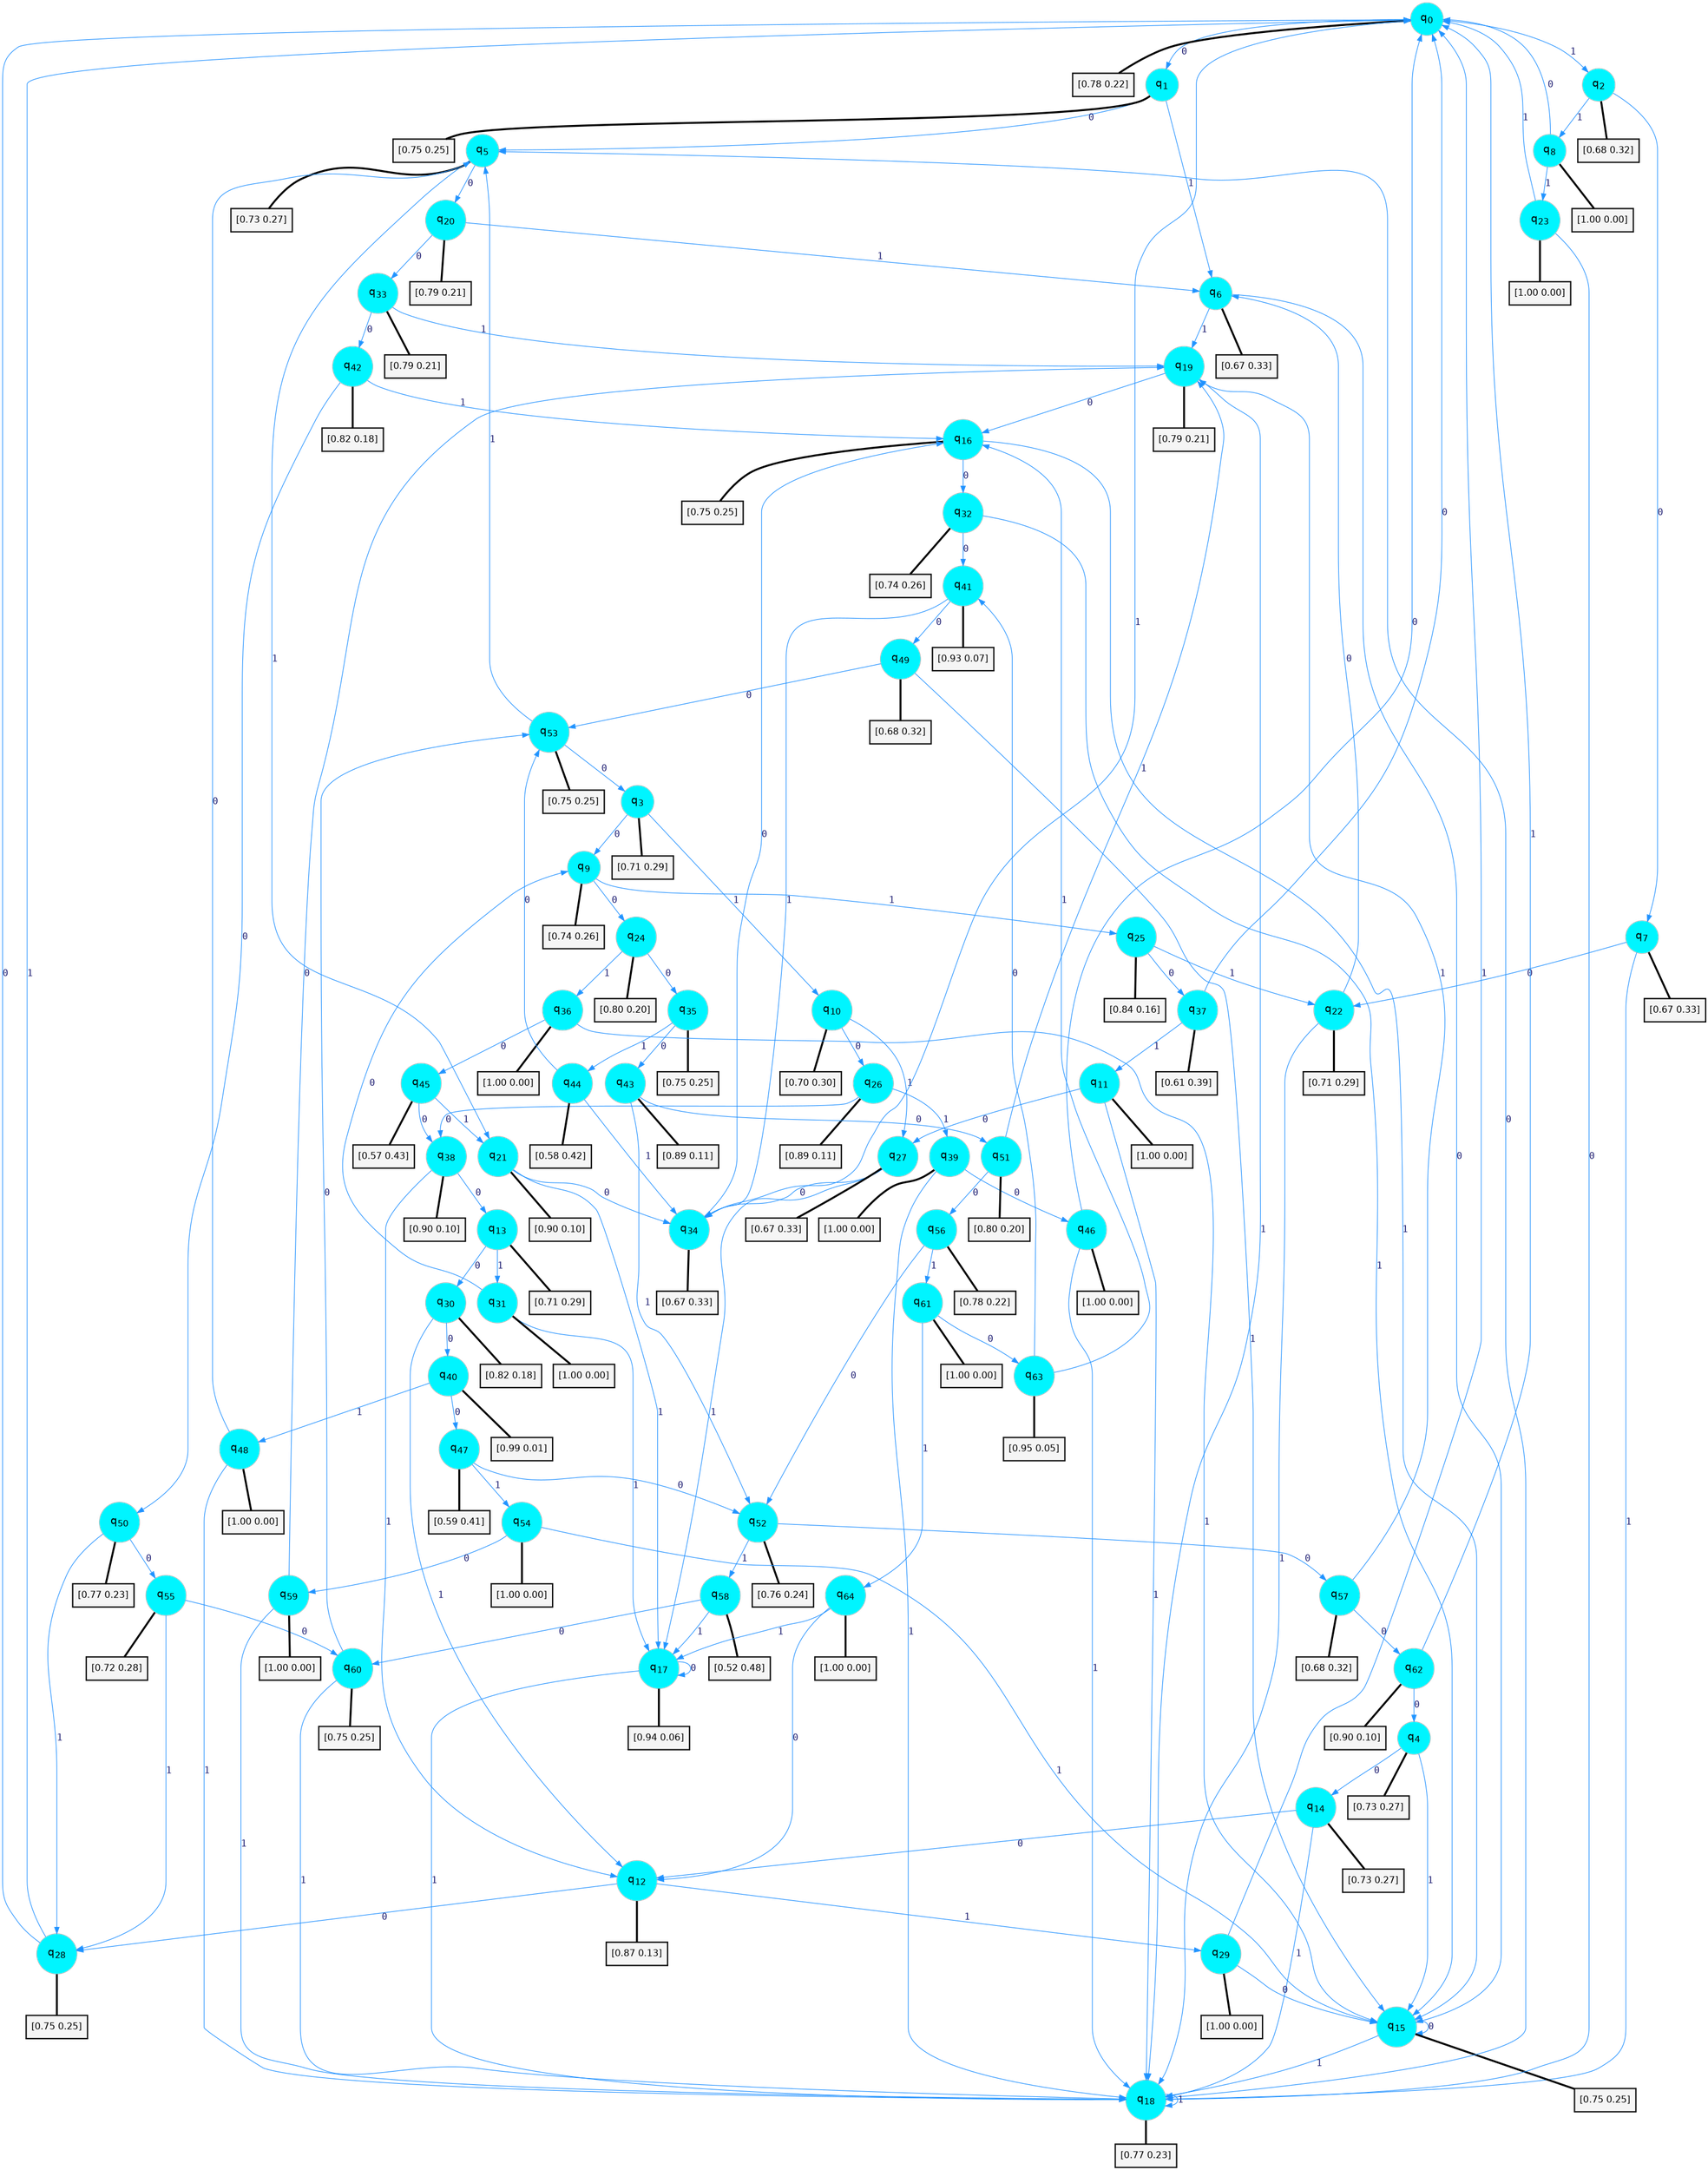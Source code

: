 digraph G {
graph [
bgcolor=transparent, dpi=300, rankdir=TD, size="40,25"];
node [
color=gray, fillcolor=turquoise1, fontcolor=black, fontname=Helvetica, fontsize=16, fontweight=bold, shape=circle, style=filled];
edge [
arrowsize=1, color=dodgerblue1, fontcolor=midnightblue, fontname=courier, fontweight=bold, penwidth=1, style=solid, weight=20];
0[label=<q<SUB>0</SUB>>];
1[label=<q<SUB>1</SUB>>];
2[label=<q<SUB>2</SUB>>];
3[label=<q<SUB>3</SUB>>];
4[label=<q<SUB>4</SUB>>];
5[label=<q<SUB>5</SUB>>];
6[label=<q<SUB>6</SUB>>];
7[label=<q<SUB>7</SUB>>];
8[label=<q<SUB>8</SUB>>];
9[label=<q<SUB>9</SUB>>];
10[label=<q<SUB>10</SUB>>];
11[label=<q<SUB>11</SUB>>];
12[label=<q<SUB>12</SUB>>];
13[label=<q<SUB>13</SUB>>];
14[label=<q<SUB>14</SUB>>];
15[label=<q<SUB>15</SUB>>];
16[label=<q<SUB>16</SUB>>];
17[label=<q<SUB>17</SUB>>];
18[label=<q<SUB>18</SUB>>];
19[label=<q<SUB>19</SUB>>];
20[label=<q<SUB>20</SUB>>];
21[label=<q<SUB>21</SUB>>];
22[label=<q<SUB>22</SUB>>];
23[label=<q<SUB>23</SUB>>];
24[label=<q<SUB>24</SUB>>];
25[label=<q<SUB>25</SUB>>];
26[label=<q<SUB>26</SUB>>];
27[label=<q<SUB>27</SUB>>];
28[label=<q<SUB>28</SUB>>];
29[label=<q<SUB>29</SUB>>];
30[label=<q<SUB>30</SUB>>];
31[label=<q<SUB>31</SUB>>];
32[label=<q<SUB>32</SUB>>];
33[label=<q<SUB>33</SUB>>];
34[label=<q<SUB>34</SUB>>];
35[label=<q<SUB>35</SUB>>];
36[label=<q<SUB>36</SUB>>];
37[label=<q<SUB>37</SUB>>];
38[label=<q<SUB>38</SUB>>];
39[label=<q<SUB>39</SUB>>];
40[label=<q<SUB>40</SUB>>];
41[label=<q<SUB>41</SUB>>];
42[label=<q<SUB>42</SUB>>];
43[label=<q<SUB>43</SUB>>];
44[label=<q<SUB>44</SUB>>];
45[label=<q<SUB>45</SUB>>];
46[label=<q<SUB>46</SUB>>];
47[label=<q<SUB>47</SUB>>];
48[label=<q<SUB>48</SUB>>];
49[label=<q<SUB>49</SUB>>];
50[label=<q<SUB>50</SUB>>];
51[label=<q<SUB>51</SUB>>];
52[label=<q<SUB>52</SUB>>];
53[label=<q<SUB>53</SUB>>];
54[label=<q<SUB>54</SUB>>];
55[label=<q<SUB>55</SUB>>];
56[label=<q<SUB>56</SUB>>];
57[label=<q<SUB>57</SUB>>];
58[label=<q<SUB>58</SUB>>];
59[label=<q<SUB>59</SUB>>];
60[label=<q<SUB>60</SUB>>];
61[label=<q<SUB>61</SUB>>];
62[label=<q<SUB>62</SUB>>];
63[label=<q<SUB>63</SUB>>];
64[label=<q<SUB>64</SUB>>];
65[label="[0.78 0.22]", shape=box,fontcolor=black, fontname=Helvetica, fontsize=14, penwidth=2, fillcolor=whitesmoke,color=black];
66[label="[0.75 0.25]", shape=box,fontcolor=black, fontname=Helvetica, fontsize=14, penwidth=2, fillcolor=whitesmoke,color=black];
67[label="[0.68 0.32]", shape=box,fontcolor=black, fontname=Helvetica, fontsize=14, penwidth=2, fillcolor=whitesmoke,color=black];
68[label="[0.71 0.29]", shape=box,fontcolor=black, fontname=Helvetica, fontsize=14, penwidth=2, fillcolor=whitesmoke,color=black];
69[label="[0.73 0.27]", shape=box,fontcolor=black, fontname=Helvetica, fontsize=14, penwidth=2, fillcolor=whitesmoke,color=black];
70[label="[0.73 0.27]", shape=box,fontcolor=black, fontname=Helvetica, fontsize=14, penwidth=2, fillcolor=whitesmoke,color=black];
71[label="[0.67 0.33]", shape=box,fontcolor=black, fontname=Helvetica, fontsize=14, penwidth=2, fillcolor=whitesmoke,color=black];
72[label="[0.67 0.33]", shape=box,fontcolor=black, fontname=Helvetica, fontsize=14, penwidth=2, fillcolor=whitesmoke,color=black];
73[label="[1.00 0.00]", shape=box,fontcolor=black, fontname=Helvetica, fontsize=14, penwidth=2, fillcolor=whitesmoke,color=black];
74[label="[0.74 0.26]", shape=box,fontcolor=black, fontname=Helvetica, fontsize=14, penwidth=2, fillcolor=whitesmoke,color=black];
75[label="[0.70 0.30]", shape=box,fontcolor=black, fontname=Helvetica, fontsize=14, penwidth=2, fillcolor=whitesmoke,color=black];
76[label="[1.00 0.00]", shape=box,fontcolor=black, fontname=Helvetica, fontsize=14, penwidth=2, fillcolor=whitesmoke,color=black];
77[label="[0.87 0.13]", shape=box,fontcolor=black, fontname=Helvetica, fontsize=14, penwidth=2, fillcolor=whitesmoke,color=black];
78[label="[0.71 0.29]", shape=box,fontcolor=black, fontname=Helvetica, fontsize=14, penwidth=2, fillcolor=whitesmoke,color=black];
79[label="[0.73 0.27]", shape=box,fontcolor=black, fontname=Helvetica, fontsize=14, penwidth=2, fillcolor=whitesmoke,color=black];
80[label="[0.75 0.25]", shape=box,fontcolor=black, fontname=Helvetica, fontsize=14, penwidth=2, fillcolor=whitesmoke,color=black];
81[label="[0.75 0.25]", shape=box,fontcolor=black, fontname=Helvetica, fontsize=14, penwidth=2, fillcolor=whitesmoke,color=black];
82[label="[0.94 0.06]", shape=box,fontcolor=black, fontname=Helvetica, fontsize=14, penwidth=2, fillcolor=whitesmoke,color=black];
83[label="[0.77 0.23]", shape=box,fontcolor=black, fontname=Helvetica, fontsize=14, penwidth=2, fillcolor=whitesmoke,color=black];
84[label="[0.79 0.21]", shape=box,fontcolor=black, fontname=Helvetica, fontsize=14, penwidth=2, fillcolor=whitesmoke,color=black];
85[label="[0.79 0.21]", shape=box,fontcolor=black, fontname=Helvetica, fontsize=14, penwidth=2, fillcolor=whitesmoke,color=black];
86[label="[0.90 0.10]", shape=box,fontcolor=black, fontname=Helvetica, fontsize=14, penwidth=2, fillcolor=whitesmoke,color=black];
87[label="[0.71 0.29]", shape=box,fontcolor=black, fontname=Helvetica, fontsize=14, penwidth=2, fillcolor=whitesmoke,color=black];
88[label="[1.00 0.00]", shape=box,fontcolor=black, fontname=Helvetica, fontsize=14, penwidth=2, fillcolor=whitesmoke,color=black];
89[label="[0.80 0.20]", shape=box,fontcolor=black, fontname=Helvetica, fontsize=14, penwidth=2, fillcolor=whitesmoke,color=black];
90[label="[0.84 0.16]", shape=box,fontcolor=black, fontname=Helvetica, fontsize=14, penwidth=2, fillcolor=whitesmoke,color=black];
91[label="[0.89 0.11]", shape=box,fontcolor=black, fontname=Helvetica, fontsize=14, penwidth=2, fillcolor=whitesmoke,color=black];
92[label="[0.67 0.33]", shape=box,fontcolor=black, fontname=Helvetica, fontsize=14, penwidth=2, fillcolor=whitesmoke,color=black];
93[label="[0.75 0.25]", shape=box,fontcolor=black, fontname=Helvetica, fontsize=14, penwidth=2, fillcolor=whitesmoke,color=black];
94[label="[1.00 0.00]", shape=box,fontcolor=black, fontname=Helvetica, fontsize=14, penwidth=2, fillcolor=whitesmoke,color=black];
95[label="[0.82 0.18]", shape=box,fontcolor=black, fontname=Helvetica, fontsize=14, penwidth=2, fillcolor=whitesmoke,color=black];
96[label="[1.00 0.00]", shape=box,fontcolor=black, fontname=Helvetica, fontsize=14, penwidth=2, fillcolor=whitesmoke,color=black];
97[label="[0.74 0.26]", shape=box,fontcolor=black, fontname=Helvetica, fontsize=14, penwidth=2, fillcolor=whitesmoke,color=black];
98[label="[0.79 0.21]", shape=box,fontcolor=black, fontname=Helvetica, fontsize=14, penwidth=2, fillcolor=whitesmoke,color=black];
99[label="[0.67 0.33]", shape=box,fontcolor=black, fontname=Helvetica, fontsize=14, penwidth=2, fillcolor=whitesmoke,color=black];
100[label="[0.75 0.25]", shape=box,fontcolor=black, fontname=Helvetica, fontsize=14, penwidth=2, fillcolor=whitesmoke,color=black];
101[label="[1.00 0.00]", shape=box,fontcolor=black, fontname=Helvetica, fontsize=14, penwidth=2, fillcolor=whitesmoke,color=black];
102[label="[0.61 0.39]", shape=box,fontcolor=black, fontname=Helvetica, fontsize=14, penwidth=2, fillcolor=whitesmoke,color=black];
103[label="[0.90 0.10]", shape=box,fontcolor=black, fontname=Helvetica, fontsize=14, penwidth=2, fillcolor=whitesmoke,color=black];
104[label="[1.00 0.00]", shape=box,fontcolor=black, fontname=Helvetica, fontsize=14, penwidth=2, fillcolor=whitesmoke,color=black];
105[label="[0.99 0.01]", shape=box,fontcolor=black, fontname=Helvetica, fontsize=14, penwidth=2, fillcolor=whitesmoke,color=black];
106[label="[0.93 0.07]", shape=box,fontcolor=black, fontname=Helvetica, fontsize=14, penwidth=2, fillcolor=whitesmoke,color=black];
107[label="[0.82 0.18]", shape=box,fontcolor=black, fontname=Helvetica, fontsize=14, penwidth=2, fillcolor=whitesmoke,color=black];
108[label="[0.89 0.11]", shape=box,fontcolor=black, fontname=Helvetica, fontsize=14, penwidth=2, fillcolor=whitesmoke,color=black];
109[label="[0.58 0.42]", shape=box,fontcolor=black, fontname=Helvetica, fontsize=14, penwidth=2, fillcolor=whitesmoke,color=black];
110[label="[0.57 0.43]", shape=box,fontcolor=black, fontname=Helvetica, fontsize=14, penwidth=2, fillcolor=whitesmoke,color=black];
111[label="[1.00 0.00]", shape=box,fontcolor=black, fontname=Helvetica, fontsize=14, penwidth=2, fillcolor=whitesmoke,color=black];
112[label="[0.59 0.41]", shape=box,fontcolor=black, fontname=Helvetica, fontsize=14, penwidth=2, fillcolor=whitesmoke,color=black];
113[label="[1.00 0.00]", shape=box,fontcolor=black, fontname=Helvetica, fontsize=14, penwidth=2, fillcolor=whitesmoke,color=black];
114[label="[0.68 0.32]", shape=box,fontcolor=black, fontname=Helvetica, fontsize=14, penwidth=2, fillcolor=whitesmoke,color=black];
115[label="[0.77 0.23]", shape=box,fontcolor=black, fontname=Helvetica, fontsize=14, penwidth=2, fillcolor=whitesmoke,color=black];
116[label="[0.80 0.20]", shape=box,fontcolor=black, fontname=Helvetica, fontsize=14, penwidth=2, fillcolor=whitesmoke,color=black];
117[label="[0.76 0.24]", shape=box,fontcolor=black, fontname=Helvetica, fontsize=14, penwidth=2, fillcolor=whitesmoke,color=black];
118[label="[0.75 0.25]", shape=box,fontcolor=black, fontname=Helvetica, fontsize=14, penwidth=2, fillcolor=whitesmoke,color=black];
119[label="[1.00 0.00]", shape=box,fontcolor=black, fontname=Helvetica, fontsize=14, penwidth=2, fillcolor=whitesmoke,color=black];
120[label="[0.72 0.28]", shape=box,fontcolor=black, fontname=Helvetica, fontsize=14, penwidth=2, fillcolor=whitesmoke,color=black];
121[label="[0.78 0.22]", shape=box,fontcolor=black, fontname=Helvetica, fontsize=14, penwidth=2, fillcolor=whitesmoke,color=black];
122[label="[0.68 0.32]", shape=box,fontcolor=black, fontname=Helvetica, fontsize=14, penwidth=2, fillcolor=whitesmoke,color=black];
123[label="[0.52 0.48]", shape=box,fontcolor=black, fontname=Helvetica, fontsize=14, penwidth=2, fillcolor=whitesmoke,color=black];
124[label="[1.00 0.00]", shape=box,fontcolor=black, fontname=Helvetica, fontsize=14, penwidth=2, fillcolor=whitesmoke,color=black];
125[label="[0.75 0.25]", shape=box,fontcolor=black, fontname=Helvetica, fontsize=14, penwidth=2, fillcolor=whitesmoke,color=black];
126[label="[1.00 0.00]", shape=box,fontcolor=black, fontname=Helvetica, fontsize=14, penwidth=2, fillcolor=whitesmoke,color=black];
127[label="[0.90 0.10]", shape=box,fontcolor=black, fontname=Helvetica, fontsize=14, penwidth=2, fillcolor=whitesmoke,color=black];
128[label="[0.95 0.05]", shape=box,fontcolor=black, fontname=Helvetica, fontsize=14, penwidth=2, fillcolor=whitesmoke,color=black];
129[label="[1.00 0.00]", shape=box,fontcolor=black, fontname=Helvetica, fontsize=14, penwidth=2, fillcolor=whitesmoke,color=black];
0->1 [label=0];
0->2 [label=1];
0->65 [arrowhead=none, penwidth=3,color=black];
1->5 [label=0];
1->6 [label=1];
1->66 [arrowhead=none, penwidth=3,color=black];
2->7 [label=0];
2->8 [label=1];
2->67 [arrowhead=none, penwidth=3,color=black];
3->9 [label=0];
3->10 [label=1];
3->68 [arrowhead=none, penwidth=3,color=black];
4->14 [label=0];
4->15 [label=1];
4->69 [arrowhead=none, penwidth=3,color=black];
5->20 [label=0];
5->21 [label=1];
5->70 [arrowhead=none, penwidth=3,color=black];
6->15 [label=0];
6->19 [label=1];
6->71 [arrowhead=none, penwidth=3,color=black];
7->22 [label=0];
7->18 [label=1];
7->72 [arrowhead=none, penwidth=3,color=black];
8->0 [label=0];
8->23 [label=1];
8->73 [arrowhead=none, penwidth=3,color=black];
9->24 [label=0];
9->25 [label=1];
9->74 [arrowhead=none, penwidth=3,color=black];
10->26 [label=0];
10->27 [label=1];
10->75 [arrowhead=none, penwidth=3,color=black];
11->27 [label=0];
11->18 [label=1];
11->76 [arrowhead=none, penwidth=3,color=black];
12->28 [label=0];
12->29 [label=1];
12->77 [arrowhead=none, penwidth=3,color=black];
13->30 [label=0];
13->31 [label=1];
13->78 [arrowhead=none, penwidth=3,color=black];
14->12 [label=0];
14->18 [label=1];
14->79 [arrowhead=none, penwidth=3,color=black];
15->15 [label=0];
15->18 [label=1];
15->80 [arrowhead=none, penwidth=3,color=black];
16->32 [label=0];
16->15 [label=1];
16->81 [arrowhead=none, penwidth=3,color=black];
17->17 [label=0];
17->18 [label=1];
17->82 [arrowhead=none, penwidth=3,color=black];
18->5 [label=0];
18->18 [label=1];
18->83 [arrowhead=none, penwidth=3,color=black];
19->16 [label=0];
19->18 [label=1];
19->84 [arrowhead=none, penwidth=3,color=black];
20->33 [label=0];
20->6 [label=1];
20->85 [arrowhead=none, penwidth=3,color=black];
21->34 [label=0];
21->17 [label=1];
21->86 [arrowhead=none, penwidth=3,color=black];
22->6 [label=0];
22->18 [label=1];
22->87 [arrowhead=none, penwidth=3,color=black];
23->18 [label=0];
23->0 [label=1];
23->88 [arrowhead=none, penwidth=3,color=black];
24->35 [label=0];
24->36 [label=1];
24->89 [arrowhead=none, penwidth=3,color=black];
25->37 [label=0];
25->22 [label=1];
25->90 [arrowhead=none, penwidth=3,color=black];
26->38 [label=0];
26->39 [label=1];
26->91 [arrowhead=none, penwidth=3,color=black];
27->34 [label=0];
27->17 [label=1];
27->92 [arrowhead=none, penwidth=3,color=black];
28->0 [label=0];
28->0 [label=1];
28->93 [arrowhead=none, penwidth=3,color=black];
29->15 [label=0];
29->0 [label=1];
29->94 [arrowhead=none, penwidth=3,color=black];
30->40 [label=0];
30->12 [label=1];
30->95 [arrowhead=none, penwidth=3,color=black];
31->9 [label=0];
31->17 [label=1];
31->96 [arrowhead=none, penwidth=3,color=black];
32->41 [label=0];
32->15 [label=1];
32->97 [arrowhead=none, penwidth=3,color=black];
33->42 [label=0];
33->19 [label=1];
33->98 [arrowhead=none, penwidth=3,color=black];
34->16 [label=0];
34->0 [label=1];
34->99 [arrowhead=none, penwidth=3,color=black];
35->43 [label=0];
35->44 [label=1];
35->100 [arrowhead=none, penwidth=3,color=black];
36->45 [label=0];
36->15 [label=1];
36->101 [arrowhead=none, penwidth=3,color=black];
37->0 [label=0];
37->11 [label=1];
37->102 [arrowhead=none, penwidth=3,color=black];
38->13 [label=0];
38->12 [label=1];
38->103 [arrowhead=none, penwidth=3,color=black];
39->46 [label=0];
39->18 [label=1];
39->104 [arrowhead=none, penwidth=3,color=black];
40->47 [label=0];
40->48 [label=1];
40->105 [arrowhead=none, penwidth=3,color=black];
41->49 [label=0];
41->34 [label=1];
41->106 [arrowhead=none, penwidth=3,color=black];
42->50 [label=0];
42->16 [label=1];
42->107 [arrowhead=none, penwidth=3,color=black];
43->51 [label=0];
43->52 [label=1];
43->108 [arrowhead=none, penwidth=3,color=black];
44->53 [label=0];
44->34 [label=1];
44->109 [arrowhead=none, penwidth=3,color=black];
45->38 [label=0];
45->21 [label=1];
45->110 [arrowhead=none, penwidth=3,color=black];
46->0 [label=0];
46->18 [label=1];
46->111 [arrowhead=none, penwidth=3,color=black];
47->52 [label=0];
47->54 [label=1];
47->112 [arrowhead=none, penwidth=3,color=black];
48->5 [label=0];
48->18 [label=1];
48->113 [arrowhead=none, penwidth=3,color=black];
49->53 [label=0];
49->15 [label=1];
49->114 [arrowhead=none, penwidth=3,color=black];
50->55 [label=0];
50->28 [label=1];
50->115 [arrowhead=none, penwidth=3,color=black];
51->56 [label=0];
51->19 [label=1];
51->116 [arrowhead=none, penwidth=3,color=black];
52->57 [label=0];
52->58 [label=1];
52->117 [arrowhead=none, penwidth=3,color=black];
53->3 [label=0];
53->5 [label=1];
53->118 [arrowhead=none, penwidth=3,color=black];
54->59 [label=0];
54->15 [label=1];
54->119 [arrowhead=none, penwidth=3,color=black];
55->60 [label=0];
55->28 [label=1];
55->120 [arrowhead=none, penwidth=3,color=black];
56->52 [label=0];
56->61 [label=1];
56->121 [arrowhead=none, penwidth=3,color=black];
57->62 [label=0];
57->19 [label=1];
57->122 [arrowhead=none, penwidth=3,color=black];
58->60 [label=0];
58->17 [label=1];
58->123 [arrowhead=none, penwidth=3,color=black];
59->19 [label=0];
59->18 [label=1];
59->124 [arrowhead=none, penwidth=3,color=black];
60->53 [label=0];
60->18 [label=1];
60->125 [arrowhead=none, penwidth=3,color=black];
61->63 [label=0];
61->64 [label=1];
61->126 [arrowhead=none, penwidth=3,color=black];
62->4 [label=0];
62->0 [label=1];
62->127 [arrowhead=none, penwidth=3,color=black];
63->41 [label=0];
63->16 [label=1];
63->128 [arrowhead=none, penwidth=3,color=black];
64->12 [label=0];
64->17 [label=1];
64->129 [arrowhead=none, penwidth=3,color=black];
}
